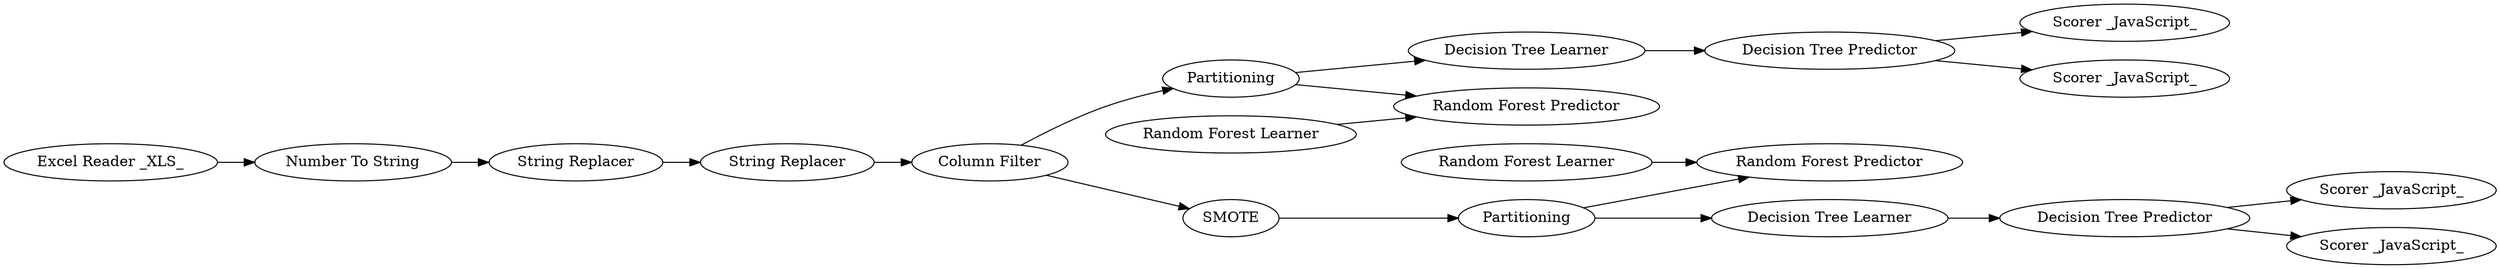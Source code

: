 digraph {
	"1807203708778647001_8" [label="Decision Tree Predictor"]
	"5840583891638577548_19" [label="Scorer _JavaScript_"]
	"-373805218017395600_6" [label=Partitioning]
	"5840583891638577548_13" [label=SMOTE]
	"5840583891638577548_20" [label="Scorer _JavaScript_"]
	"5840583891638577548_3" [label="String Replacer"]
	"-3548281557902090411_10" [label="Random Forest Learner"]
	"5840583891638577548_1" [label="Excel Reader _XLS_"]
	"5840583891638577548_18" [label="Scorer _JavaScript_"]
	"5840583891638577548_21" [label="Scorer _JavaScript_"]
	"5840583891638577548_4" [label="String Replacer"]
	"6012028368932097462_9" [label="Random Forest Predictor"]
	"5840583891638577548_2" [label="Number To String"]
	"4367290061052092834_8" [label="Decision Tree Predictor"]
	"3987571535784291583_6" [label=Partitioning]
	"1807203708778647001_7" [label="Decision Tree Learner"]
	"4367290061052092834_7" [label="Decision Tree Learner"]
	"6012028368932097462_10" [label="Random Forest Learner"]
	"-3548281557902090411_9" [label="Random Forest Predictor"]
	"5840583891638577548_5" [label="Column Filter"]
	"4367290061052092834_8" -> "5840583891638577548_20"
	"4367290061052092834_8" -> "5840583891638577548_21"
	"5840583891638577548_2" -> "5840583891638577548_3"
	"-3548281557902090411_10" -> "-3548281557902090411_9"
	"5840583891638577548_13" -> "3987571535784291583_6"
	"6012028368932097462_10" -> "6012028368932097462_9"
	"5840583891638577548_5" -> "-373805218017395600_6"
	"3987571535784291583_6" -> "1807203708778647001_7"
	"-373805218017395600_6" -> "4367290061052092834_7"
	"1807203708778647001_8" -> "5840583891638577548_18"
	"1807203708778647001_7" -> "1807203708778647001_8"
	"5840583891638577548_1" -> "5840583891638577548_2"
	"5840583891638577548_5" -> "5840583891638577548_13"
	"5840583891638577548_3" -> "5840583891638577548_4"
	"5840583891638577548_4" -> "5840583891638577548_5"
	"3987571535784291583_6" -> "-3548281557902090411_9"
	"1807203708778647001_8" -> "5840583891638577548_19"
	"-373805218017395600_6" -> "6012028368932097462_9"
	"4367290061052092834_7" -> "4367290061052092834_8"
	rankdir=LR
}
